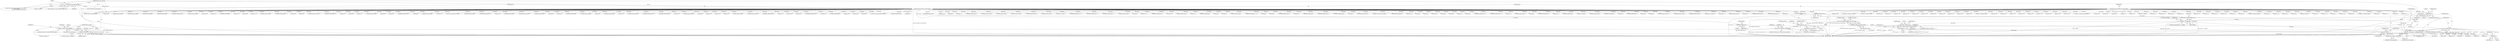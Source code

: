 digraph "0_tcpdump_289c672020280529fd382f3502efab7100d638ec@pointer" {
"1002892" [label="(Call,obj_tptr + 1)"];
"1002902" [label="(Call,obj_tptr+=*(obj_tptr+1))"];
"1002875" [label="(Call,*(obj_tptr+1) < 2)"];
"1002865" [label="(Call,obj_tlen < *(obj_tptr+1))"];
"1002838" [label="(Call,obj_tlen >= 2 + padbytes)"];
"1002896" [label="(Call,obj_tlen-=*(obj_tptr+1))"];
"1002831" [label="(Call,obj_tlen-=4)"];
"1002808" [label="(Call,obj_tlen < 4)"];
"1000318" [label="(Call,obj_tlen=rsvp_obj_len-sizeof(struct rsvp_object_header))"];
"1000320" [label="(Call,rsvp_obj_len-sizeof(struct rsvp_object_header))"];
"1000299" [label="(Call,tlen < rsvp_obj_len)"];
"1000170" [label="(Call,tlen>=sizeof(struct rsvp_object_header))"];
"1000148" [label="(MethodParameterIn,u_int tlen)"];
"1000213" [label="(Call,rsvp_obj_len < sizeof(struct rsvp_object_header))"];
"1000197" [label="(Call,rsvp_obj_len % 4)"];
"1000185" [label="(Call,rsvp_obj_len=EXTRACT_16BITS(rsvp_obj_header->length))"];
"1000187" [label="(Call,EXTRACT_16BITS(rsvp_obj_header->length))"];
"1002814" [label="(Call,padbytes = EXTRACT_16BITS(obj_tptr+2))"];
"1002816" [label="(Call,EXTRACT_16BITS(obj_tptr+2))"];
"1000312" [label="(Call,obj_tptr=tptr+sizeof(struct rsvp_object_header))"];
"1000182" [label="(Call,(const struct rsvp_object_header *)tptr)"];
"1000146" [label="(MethodParameterIn,const u_char *tptr)"];
"1002834" [label="(Call,obj_tptr+=4)"];
"1002828" [label="(Call,EXTRACT_16BITS(obj_tptr))"];
"1001105" [label="(Call,obj_tptr + 4)"];
"1002896" [label="(Call,obj_tlen-=*(obj_tptr+1))"];
"1000328" [label="(Identifier,tptr)"];
"1000212" [label="(ControlStructure,if(rsvp_obj_len < sizeof(struct rsvp_object_header)))"];
"1001829" [label="(Call,EXTRACT_32BITS(obj_tptr+4))"];
"1002255" [label="(Call,obj_tlen < 40)"];
"1003213" [label="(Call,EXTRACT_32BITS(obj_tptr+4))"];
"1002298" [label="(Call,obj_tlen < 8)"];
"1001141" [label="(Call,obj_tptr+8)"];
"1002897" [label="(Identifier,obj_tlen)"];
"1002865" [label="(Call,obj_tlen < *(obj_tptr+1))"];
"1000665" [label="(Call,obj_tlen < sizeof(struct in_addr))"];
"1000895" [label="(Call,obj_tlen < 20)"];
"1001050" [label="(Call,obj_tlen >= 4)"];
"1002723" [label="(Call,obj_tptr+=8)"];
"1002835" [label="(Identifier,obj_tptr)"];
"1001683" [label="(Call,obj_tlen < 4)"];
"1002572" [label="(Call,obj_tlen >= 8)"];
"1002923" [label="(Call,obj_tlen < 8)"];
"1000532" [label="(Call,ipaddr_string(ndo, obj_tptr))"];
"1002864" [label="(ControlStructure,if (obj_tlen < *(obj_tptr+1)))"];
"1000909" [label="(Call,ip6addr_string(ndo, obj_tptr))"];
"1000326" [label="(Call,ND_TTEST2(*tptr, rsvp_obj_len))"];
"1001998" [label="(Call,EXTRACT_32BITS(obj_tptr))"];
"1002618" [label="(Call,EXTRACT_32BITS(obj_tptr))"];
"1002866" [label="(Identifier,obj_tlen)"];
"1003300" [label="(Call,obj_tlen < 16)"];
"1001219" [label="(Call,EXTRACT_16BITS(obj_tptr + 4))"];
"1001012" [label="(Call,ipaddr_string(ndo, obj_tptr))"];
"1002046" [label="(Call,obj_tptr+=4)"];
"1002480" [label="(Call,obj_tlen < 16)"];
"1003357" [label="(Call,tptr + sizeof(struct rsvp_object_header))"];
"1000447" [label="(Call,obj_tlen < 36)"];
"1002902" [label="(Call,obj_tptr+=*(obj_tptr+1))"];
"1001321" [label="(Call,obj_tptr + 1)"];
"1000793" [label="(Call,EXTRACT_32BITS(obj_tptr))"];
"1000197" [label="(Call,rsvp_obj_len % 4)"];
"1003373" [label="(Literal,0)"];
"1002827" [label="(Block,)"];
"1002840" [label="(Call,2 + padbytes)"];
"1000180" [label="(Call,rsvp_obj_header = (const struct rsvp_object_header *)tptr)"];
"1000998" [label="(Call,obj_tlen < 16)"];
"1002940" [label="(Call,obj_tptr + 1)"];
"1002837" [label="(ControlStructure,while(obj_tlen >= 2 + padbytes))"];
"1002814" [label="(Call,padbytes = EXTRACT_16BITS(obj_tptr+2))"];
"1002877" [label="(Call,obj_tptr+1)"];
"1000148" [label="(MethodParameterIn,u_int tlen)"];
"1001843" [label="(Call,obj_tptr+8)"];
"1001847" [label="(Call,obj_tptr + 12)"];
"1002984" [label="(Call,obj_tlen < sizeof(struct rsvp_obj_integrity_t))"];
"1002312" [label="(Call,ipaddr_string(ndo, obj_tptr))"];
"1000171" [label="(Identifier,tlen)"];
"1000172" [label="(Call,sizeof(struct rsvp_object_header))"];
"1002899" [label="(Call,obj_tptr+1)"];
"1002817" [label="(Call,obj_tptr+2)"];
"1003163" [label="(Call,obj_tlen < 4)"];
"1001176" [label="(Call,EXTRACT_16BITS(obj_tptr + 2))"];
"1001275" [label="(Call,obj_tptr+1)"];
"1001644" [label="(Call,obj_tptr+2)"];
"1002640" [label="(Call,obj_tlen < 8)"];
"1001788" [label="(Call,ip6addr_string(ndo, obj_tptr + 4))"];
"1002833" [label="(Literal,4)"];
"1000733" [label="(Call,obj_tlen >= 4)"];
"1001576" [label="(Call,obj_tlen < 4)"];
"1001126" [label="(Call,EXTRACT_16BITS(obj_tptr + 6))"];
"1000968" [label="(Call,obj_tlen < 8)"];
"1001885" [label="(Call,obj_tlen+=subobj_len)"];
"1002891" [label="(Call,*(obj_tptr + 1))"];
"1000824" [label="(Call,obj_tlen < 4)"];
"1003339" [label="(Call,print_unknown_data(ndo, obj_tptr, \"\n\t    \", obj_tlen))"];
"1001127" [label="(Call,obj_tptr + 6)"];
"1001410" [label="(Call,obj_tptr+6)"];
"1002908" [label="(ControlStructure,break;)"];
"1002805" [label="(Block,)"];
"1000213" [label="(Call,rsvp_obj_len < sizeof(struct rsvp_object_header))"];
"1000186" [label="(Identifier,rsvp_obj_len)"];
"1000318" [label="(Call,obj_tlen=rsvp_obj_len-sizeof(struct rsvp_object_header))"];
"1001472" [label="(Call,obj_tptr + 4)"];
"1000196" [label="(ControlStructure,if(rsvp_obj_len % 4))"];
"1002269" [label="(Call,ip6addr_string(ndo, obj_tptr))"];
"1000925" [label="(Call,obj_tlen < 40)"];
"1001207" [label="(Call,obj_tptr+4)"];
"1002822" [label="(Identifier,ndo)"];
"1001283" [label="(Call,obj_tptr+2)"];
"1000394" [label="(Call,obj_tlen < 20)"];
"1000300" [label="(Identifier,tlen)"];
"1000187" [label="(Call,EXTRACT_16BITS(rsvp_obj_header->length))"];
"1001286" [label="(Call,EXTRACT_16BITS(obj_tptr + 2))"];
"1001375" [label="(Call,obj_tptr+6)"];
"1000642" [label="(Call,ip6addr_string(ndo, obj_tptr))"];
"1001790" [label="(Call,obj_tptr + 4)"];
"1002379" [label="(Call,(const struct rsvp_obj_frr_t *)obj_tptr)"];
"1001160" [label="(Call,obj_tlen < 12)"];
"1000408" [label="(Call,ip6addr_string(ndo, obj_tptr))"];
"1002830" [label="(Identifier,padbytes)"];
"1002939" [label="(Call,EXTRACT_24BITS(obj_tptr + 1))"];
"1001065" [label="(Call,obj_tptr + 2)"];
"1001699" [label="(Call,EXTRACT_16BITS(obj_tptr))"];
"1001403" [label="(Call,ipaddr_string(ndo, obj_tptr+2))"];
"1002884" [label="(Call,print_unknown_data(ndo, obj_tptr + 2, \"\n\t\t\", *(obj_tptr + 1) - 2))"];
"1002876" [label="(Call,*(obj_tptr+1))"];
"1000361" [label="(Call,ipaddr_string(ndo, obj_tptr))"];
"1001190" [label="(Call,obj_tptr+4)"];
"1000215" [label="(Call,sizeof(struct rsvp_object_header))"];
"1002730" [label="(Call,obj_tlen < 20)"];
"1001094" [label="(Call,obj_tptr + 2)"];
"1003172" [label="(Call,EXTRACT_16BITS(obj_tptr))"];
"1000214" [label="(Identifier,rsvp_obj_len)"];
"1001957" [label="(Call,ip6addr_string(ndo, obj_tptr))"];
"1000199" [label="(Literal,4)"];
"1000170" [label="(Call,tlen>=sizeof(struct rsvp_object_header))"];
"1003355" [label="(Call,print_unknown_data(ndo, tptr + sizeof(struct rsvp_object_header), \"\n\t    \", /* FIXME indentation */\n                               rsvp_obj_len - sizeof(struct rsvp_object_header)))"];
"1000298" [label="(ControlStructure,if(tlen < rsvp_obj_len))"];
"1002880" [label="(Literal,2)"];
"1001460" [label="(Call,obj_tptr+3)"];
"1002756" [label="(Call,ip6addr_string(ndo, obj_tptr))"];
"1003218" [label="(Call,obj_tptr + 8)"];
"1000939" [label="(Call,ip6addr_string(ndo, obj_tptr))"];
"1001093" [label="(Call,EXTRACT_16BITS(obj_tptr + 2))"];
"1001842" [label="(Call,EXTRACT_32BITS(obj_tptr+8))"];
"1001287" [label="(Call,obj_tptr + 2)"];
"1000177" [label="(Identifier,tptr)"];
"1002905" [label="(Call,obj_tptr+1)"];
"1001500" [label="(Call,obj_tlen < 8)"];
"1002209" [label="(Call,ip6addr_string(ndo, obj_tptr))"];
"1001636" [label="(Call,obj_tptr+1)"];
"1002165" [label="(Call,obj_tlen < 20)"];
"1002829" [label="(Identifier,obj_tptr)"];
"1000483" [label="(Call,obj_tlen < 26)"];
"1001869" [label="(Call,obj_tptr + 4)"];
"1001769" [label="(Call,obj_tptr + 4)"];
"1002946" [label="(Call,obj_tptr+=4)"];
"1003288" [label="(Call,ipaddr_string(ndo, obj_tptr))"];
"1000755" [label="(Call,obj_tlen < 4)"];
"1002839" [label="(Identifier,obj_tlen)"];
"1000461" [label="(Call,ip6addr_string(ndo, obj_tptr))"];
"1001907" [label="(Call,obj_tlen < 8)"];
"1001120" [label="(Call,EXTRACT_16BITS(obj_tptr+4))"];
"1001417" [label="(Call,obj_tptr + 7)"];
"1003224" [label="(Call,obj_tptr+=12)"];
"1001071" [label="(Call,obj_tptr+=4)"];
"1003217" [label="(Call,EXTRACT_32BITS(obj_tptr + 8))"];
"1001220" [label="(Call,obj_tptr + 4)"];
"1000768" [label="(Call,EXTRACT_32BITS(obj_tptr))"];
"1001293" [label="(Call,obj_tptr+=4)"];
"1000693" [label="(Call,obj_tlen < sizeof(struct in6_addr))"];
"1000236" [label="(Identifier,ndo)"];
"1002892" [label="(Call,obj_tptr + 1)"];
"1003127" [label="(Call,obj_tlen < 4)"];
"1003199" [label="(Call,obj_tlen < 12)"];
"1000321" [label="(Identifier,rsvp_obj_len)"];
"1003232" [label="(Call,obj_tptr+=4)"];
"1002649" [label="(Call,obj_tptr+5)"];
"1002995" [label="(Call,(const struct rsvp_obj_integrity_t *)obj_tptr)"];
"1002886" [label="(Call,obj_tptr + 2)"];
"1002239" [label="(Call,ipaddr_string(ndo, obj_tptr))"];
"1002739" [label="(Call,obj_tptr+17)"];
"1000679" [label="(Call,ipaddr_string(ndo, obj_tptr))"];
"1003398" [label="(MethodReturn,RET)"];
"1002868" [label="(Call,obj_tptr+1)"];
"1001154" [label="(Call,obj_tptr+=12)"];
"1001585" [label="(Call,obj_tptr+3)"];
"1002904" [label="(Call,*(obj_tptr+1))"];
"1002874" [label="(ControlStructure,if (*(obj_tptr+1) < 2))"];
"1002846" [label="(Identifier,ndo)"];
"1001943" [label="(Call,obj_tlen < 20)"];
"1003229" [label="(Call,obj_tlen-=4)"];
"1001475" [label="(Call,obj_tlen-=*(obj_tptr+1))"];
"1000314" [label="(Call,tptr+sizeof(struct rsvp_object_header))"];
"1002042" [label="(Call,obj_tptr + 2)"];
"1000185" [label="(Call,rsvp_obj_len=EXTRACT_16BITS(rsvp_obj_header->length))"];
"1001206" [label="(Call,EXTRACT_16BITS(obj_tptr+4))"];
"1002861" [label="(Call,obj_tptr + 1)"];
"1002179" [label="(Call,ip6addr_string(ndo, obj_tptr))"];
"1002808" [label="(Call,obj_tlen < 4)"];
"1002584" [label="(Call,ipaddr_string(ndo, obj_tptr))"];
"1002020" [label="(Call,obj_tlen < 4)"];
"1000322" [label="(Call,sizeof(struct rsvp_object_header))"];
"1002810" [label="(Literal,4)"];
"1000982" [label="(Call,ipaddr_string(ndo, obj_tptr))"];
"1000312" [label="(Call,obj_tptr=tptr+sizeof(struct rsvp_object_header))"];
"1001836" [label="(Call,EXTRACT_32BITS(obj_tptr+4))"];
"1002342" [label="(Call,ipaddr_string(ndo, obj_tptr))"];
"1002885" [label="(Identifier,ndo)"];
"1001481" [label="(Call,obj_tptr+=*(obj_tptr+1))"];
"1000779" [label="(Call,obj_tlen < 12)"];
"1001846" [label="(Call,EXTRACT_32BITS(obj_tptr + 12))"];
"1000203" [label="(Identifier,ndo)"];
"1001064" [label="(Call,EXTRACT_16BITS(obj_tptr + 2))"];
"1000192" [label="(Identifier,rsvp_obj_ctype)"];
"1002867" [label="(Call,*(obj_tptr+1))"];
"1000347" [label="(Call,obj_tlen < 8)"];
"1001309" [label="(Call,obj_tlen >= 4)"];
"1002041" [label="(Call,EXTRACT_16BITS(obj_tptr + 2))"];
"1000879" [label="(Call,ipaddr_string(ndo, obj_tptr))"];
"1001468" [label="(Call,obj_tptr+3)"];
"1002790" [label="(Call,obj_tlen-=20)"];
"1000628" [label="(Call,obj_tlen < sizeof(struct in6_addr))"];
"1001615" [label="(Call,obj_tptr + 4 + i)"];
"1003369" [label="(Call,tlen-=rsvp_obj_len)"];
"1000841" [label="(Call,EXTRACT_24BITS(obj_tptr+1))"];
"1002828" [label="(Call,EXTRACT_16BITS(obj_tptr))"];
"1002813" [label="(Literal,1)"];
"1002557" [label="(Call,obj_tptr+=16)"];
"1000569" [label="(Call,ipaddr_string(ndo, obj_tptr))"];
"1001648" [label="(Call,obj_tptr + 2)"];
"1003366" [label="(Call,tptr+=rsvp_obj_len)"];
"1002903" [label="(Identifier,obj_tptr)"];
"1000169" [label="(ControlStructure,while(tlen>=sizeof(struct rsvp_object_header)))"];
"1000744" [label="(Call,EXTRACT_32BITS(obj_tptr))"];
"1002894" [label="(Literal,1)"];
"1001656" [label="(Call,obj_tptr+3)"];
"1000146" [label="(MethodParameterIn,const u_char *tptr)"];
"1002720" [label="(Call,obj_tlen-=8)"];
"1003275" [label="(Call,obj_tlen < 4)"];
"1002621" [label="(Call,obj_tlen-=4)"];
"1000198" [label="(Identifier,rsvp_obj_len)"];
"1001484" [label="(Call,obj_tptr+1)"];
"1002149" [label="(Call,ipaddr_string(ndo, obj_tptr))"];
"1001146" [label="(Call,EXTRACT_16BITS(obj_tptr + 10))"];
"1001237" [label="(Call,obj_tlen < 4)"];
"1001837" [label="(Call,obj_tptr+4)"];
"1000301" [label="(Identifier,rsvp_obj_len)"];
"1001405" [label="(Call,obj_tptr+2)"];
"1002744" [label="(Call,EXTRACT_16BITS(obj_tptr+18))"];
"1000319" [label="(Identifier,obj_tlen)"];
"1000850" [label="(Call,obj_tptr+=4)"];
"1001514" [label="(Call,EXTRACT_32BITS(obj_tptr))"];
"1001282" [label="(Call,EXTRACT_16BITS(obj_tptr+2))"];
"1001140" [label="(Call,EXTRACT_16BITS(obj_tptr+8))"];
"1001270" [label="(Call,obj_tptr+1)"];
"1003313" [label="(Call,ip6addr_string(ndo, obj_tptr))"];
"1002838" [label="(Call,obj_tlen >= 2 + padbytes)"];
"1002878" [label="(Identifier,obj_tptr)"];
"1002195" [label="(Call,obj_tlen < 20)"];
"1002387" [label="(Call,obj_tlen < sizeof(struct rsvp_obj_frr_t))"];
"1000220" [label="(Identifier,ndo)"];
"1002473" [label="(Call,obj_tptr+=sizeof(struct rsvp_obj_frr_t))"];
"1002654" [label="(Call,EXTRACT_16BITS(obj_tptr+6))"];
"1002745" [label="(Call,obj_tptr+18)"];
"1000188" [label="(Call,rsvp_obj_header->length)"];
"1000600" [label="(Call,obj_tlen < sizeof(struct in_addr))"];
"1001446" [label="(Call,obj_tptr+2)"];
"1002843" [label="(Block,)"];
"1001664" [label="(Call,obj_tptr+3)"];
"1002793" [label="(Call,obj_tptr+=20)"];
"1000299" [label="(Call,tlen < rsvp_obj_len)"];
"1003214" [label="(Call,obj_tptr+4)"];
"1002883" [label="(Literal,1)"];
"1001197" [label="(Call,obj_tptr+8)"];
"1002815" [label="(Identifier,padbytes)"];
"1000313" [label="(Identifier,obj_tptr)"];
"1000182" [label="(Call,(const struct rsvp_object_header *)tptr)"];
"1000842" [label="(Call,obj_tptr+1)"];
"1001478" [label="(Call,obj_tptr+1)"];
"1002875" [label="(Call,*(obj_tptr+1) < 2)"];
"1002832" [label="(Identifier,obj_tlen)"];
"1000865" [label="(Call,obj_tlen < 8)"];
"1001985" [label="(Call,obj_tlen < 4)"];
"1001077" [label="(Call,obj_tlen < 12)"];
"1001868" [label="(Call,EXTRACT_32BITS(obj_tptr + 4))"];
"1002836" [label="(Literal,4)"];
"1001471" [label="(Call,EXTRACT_32BITS(obj_tptr + 4))"];
"1002809" [label="(Identifier,obj_tlen)"];
"1001177" [label="(Call,obj_tptr + 2)"];
"1002807" [label="(ControlStructure,if (obj_tlen < 4))"];
"1000518" [label="(Call,obj_tlen < 12)"];
"1002666" [label="(Call,ipaddr_string(ndo, obj_tptr))"];
"1001121" [label="(Call,obj_tptr+4)"];
"1001189" [label="(Call,EXTRACT_32BITS(obj_tptr+4))"];
"1002893" [label="(Identifier,obj_tptr)"];
"1002225" [label="(Call,obj_tlen < 20)"];
"1001147" [label="(Call,obj_tptr + 10)"];
"1000174" [label="(Block,)"];
"1001552" [label="(Call,EXTRACT_32BITS(obj_tptr))"];
"1001882" [label="(Call,obj_tptr+=subobj_len)"];
"1001921" [label="(Call,ipaddr_string(ndo, obj_tptr))"];
"1003143" [label="(Call,EXTRACT_32BITS(obj_tptr))"];
"1002328" [label="(Call,obj_tlen < 16)"];
"1002655" [label="(Call,obj_tptr+6)"];
"1000497" [label="(Call,EXTRACT_32BITS(obj_tptr))"];
"1002898" [label="(Call,*(obj_tptr+1))"];
"1002135" [label="(Call,obj_tlen < 8)"];
"1001451" [label="(Call,obj_tptr+2)"];
"1001830" [label="(Call,obj_tptr+4)"];
"1000184" [label="(Identifier,tptr)"];
"1001538" [label="(Call,obj_tlen < 8)"];
"1001767" [label="(Call,ipaddr_string(ndo, obj_tptr + 4))"];
"1002831" [label="(Call,obj_tlen-=4)"];
"1000707" [label="(Call,ip6addr_string(ndo, obj_tptr))"];
"1001196" [label="(Call,EXTRACT_32BITS(obj_tptr+8))"];
"1001659" [label="(Call,obj_tptr+=4+*(obj_tptr+3))"];
"1000320" [label="(Call,rsvp_obj_len-sizeof(struct rsvp_object_header))"];
"1002834" [label="(Call,obj_tptr+=4)"];
"1001231" [label="(Call,obj_tptr+=12)"];
"1000614" [label="(Call,ipaddr_string(ndo, obj_tptr))"];
"1000555" [label="(Call,obj_tlen < 12)"];
"1000305" [label="(Identifier,ndo)"];
"1002873" [label="(Literal,1)"];
"1002816" [label="(Call,EXTRACT_16BITS(obj_tptr+2))"];
"1002892" -> "1002891"  [label="AST: "];
"1002892" -> "1002894"  [label="CFG: "];
"1002893" -> "1002892"  [label="AST: "];
"1002894" -> "1002892"  [label="AST: "];
"1002891" -> "1002892"  [label="CFG: "];
"1002902" -> "1002892"  [label="DDG: obj_tptr"];
"1002834" -> "1002892"  [label="DDG: obj_tptr"];
"1002902" -> "1002843"  [label="AST: "];
"1002902" -> "1002904"  [label="CFG: "];
"1002903" -> "1002902"  [label="AST: "];
"1002904" -> "1002902"  [label="AST: "];
"1002839" -> "1002902"  [label="CFG: "];
"1002902" -> "1003398"  [label="DDG: obj_tptr"];
"1002902" -> "1003398"  [label="DDG: *(obj_tptr+1)"];
"1002902" -> "1002861"  [label="DDG: obj_tptr"];
"1002902" -> "1002868"  [label="DDG: obj_tptr"];
"1002902" -> "1002877"  [label="DDG: obj_tptr"];
"1002902" -> "1002884"  [label="DDG: obj_tptr"];
"1002902" -> "1002886"  [label="DDG: obj_tptr"];
"1002902" -> "1002899"  [label="DDG: obj_tptr"];
"1002875" -> "1002902"  [label="DDG: *(obj_tptr+1)"];
"1002834" -> "1002902"  [label="DDG: obj_tptr"];
"1002902" -> "1002905"  [label="DDG: obj_tptr"];
"1002875" -> "1002874"  [label="AST: "];
"1002875" -> "1002880"  [label="CFG: "];
"1002876" -> "1002875"  [label="AST: "];
"1002880" -> "1002875"  [label="AST: "];
"1002883" -> "1002875"  [label="CFG: "];
"1002885" -> "1002875"  [label="CFG: "];
"1002875" -> "1003398"  [label="DDG: *(obj_tptr+1)"];
"1002875" -> "1003398"  [label="DDG: *(obj_tptr+1) < 2"];
"1002875" -> "1002865"  [label="DDG: *(obj_tptr+1)"];
"1002865" -> "1002875"  [label="DDG: *(obj_tptr+1)"];
"1002875" -> "1002896"  [label="DDG: *(obj_tptr+1)"];
"1002865" -> "1002864"  [label="AST: "];
"1002865" -> "1002867"  [label="CFG: "];
"1002866" -> "1002865"  [label="AST: "];
"1002867" -> "1002865"  [label="AST: "];
"1002873" -> "1002865"  [label="CFG: "];
"1002878" -> "1002865"  [label="CFG: "];
"1002865" -> "1003398"  [label="DDG: *(obj_tptr+1)"];
"1002865" -> "1003398"  [label="DDG: obj_tlen < *(obj_tptr+1)"];
"1002865" -> "1003398"  [label="DDG: obj_tlen"];
"1002838" -> "1002865"  [label="DDG: obj_tlen"];
"1002865" -> "1002896"  [label="DDG: obj_tlen"];
"1002838" -> "1002837"  [label="AST: "];
"1002838" -> "1002840"  [label="CFG: "];
"1002839" -> "1002838"  [label="AST: "];
"1002840" -> "1002838"  [label="AST: "];
"1002846" -> "1002838"  [label="CFG: "];
"1002908" -> "1002838"  [label="CFG: "];
"1002838" -> "1003398"  [label="DDG: 2 + padbytes"];
"1002838" -> "1003398"  [label="DDG: obj_tlen"];
"1002838" -> "1003398"  [label="DDG: obj_tlen >= 2 + padbytes"];
"1002896" -> "1002838"  [label="DDG: obj_tlen"];
"1002831" -> "1002838"  [label="DDG: obj_tlen"];
"1002814" -> "1002838"  [label="DDG: padbytes"];
"1002896" -> "1002843"  [label="AST: "];
"1002896" -> "1002898"  [label="CFG: "];
"1002897" -> "1002896"  [label="AST: "];
"1002898" -> "1002896"  [label="AST: "];
"1002903" -> "1002896"  [label="CFG: "];
"1002831" -> "1002805"  [label="AST: "];
"1002831" -> "1002833"  [label="CFG: "];
"1002832" -> "1002831"  [label="AST: "];
"1002833" -> "1002831"  [label="AST: "];
"1002835" -> "1002831"  [label="CFG: "];
"1002808" -> "1002831"  [label="DDG: obj_tlen"];
"1002808" -> "1002807"  [label="AST: "];
"1002808" -> "1002810"  [label="CFG: "];
"1002809" -> "1002808"  [label="AST: "];
"1002810" -> "1002808"  [label="AST: "];
"1002813" -> "1002808"  [label="CFG: "];
"1002815" -> "1002808"  [label="CFG: "];
"1002808" -> "1003398"  [label="DDG: obj_tlen < 4"];
"1002808" -> "1003398"  [label="DDG: obj_tlen"];
"1000318" -> "1002808"  [label="DDG: obj_tlen"];
"1000318" -> "1000174"  [label="AST: "];
"1000318" -> "1000320"  [label="CFG: "];
"1000319" -> "1000318"  [label="AST: "];
"1000320" -> "1000318"  [label="AST: "];
"1000328" -> "1000318"  [label="CFG: "];
"1000318" -> "1003398"  [label="DDG: obj_tlen"];
"1000318" -> "1003398"  [label="DDG: rsvp_obj_len-sizeof(struct rsvp_object_header)"];
"1000320" -> "1000318"  [label="DDG: rsvp_obj_len"];
"1000318" -> "1000347"  [label="DDG: obj_tlen"];
"1000318" -> "1000394"  [label="DDG: obj_tlen"];
"1000318" -> "1000447"  [label="DDG: obj_tlen"];
"1000318" -> "1000483"  [label="DDG: obj_tlen"];
"1000318" -> "1000518"  [label="DDG: obj_tlen"];
"1000318" -> "1000555"  [label="DDG: obj_tlen"];
"1000318" -> "1000600"  [label="DDG: obj_tlen"];
"1000318" -> "1000628"  [label="DDG: obj_tlen"];
"1000318" -> "1000665"  [label="DDG: obj_tlen"];
"1000318" -> "1000693"  [label="DDG: obj_tlen"];
"1000318" -> "1000733"  [label="DDG: obj_tlen"];
"1000318" -> "1000755"  [label="DDG: obj_tlen"];
"1000318" -> "1000779"  [label="DDG: obj_tlen"];
"1000318" -> "1000824"  [label="DDG: obj_tlen"];
"1000318" -> "1000865"  [label="DDG: obj_tlen"];
"1000318" -> "1000895"  [label="DDG: obj_tlen"];
"1000318" -> "1000925"  [label="DDG: obj_tlen"];
"1000318" -> "1000968"  [label="DDG: obj_tlen"];
"1000318" -> "1000998"  [label="DDG: obj_tlen"];
"1000318" -> "1001050"  [label="DDG: obj_tlen"];
"1000318" -> "1001077"  [label="DDG: obj_tlen"];
"1000318" -> "1001160"  [label="DDG: obj_tlen"];
"1000318" -> "1001237"  [label="DDG: obj_tlen"];
"1000318" -> "1001309"  [label="DDG: obj_tlen"];
"1000318" -> "1001475"  [label="DDG: obj_tlen"];
"1000318" -> "1001500"  [label="DDG: obj_tlen"];
"1000318" -> "1001538"  [label="DDG: obj_tlen"];
"1000318" -> "1001576"  [label="DDG: obj_tlen"];
"1000318" -> "1001683"  [label="DDG: obj_tlen"];
"1000318" -> "1001885"  [label="DDG: obj_tlen"];
"1000318" -> "1001907"  [label="DDG: obj_tlen"];
"1000318" -> "1001943"  [label="DDG: obj_tlen"];
"1000318" -> "1001985"  [label="DDG: obj_tlen"];
"1000318" -> "1002020"  [label="DDG: obj_tlen"];
"1000318" -> "1002135"  [label="DDG: obj_tlen"];
"1000318" -> "1002165"  [label="DDG: obj_tlen"];
"1000318" -> "1002195"  [label="DDG: obj_tlen"];
"1000318" -> "1002225"  [label="DDG: obj_tlen"];
"1000318" -> "1002255"  [label="DDG: obj_tlen"];
"1000318" -> "1002298"  [label="DDG: obj_tlen"];
"1000318" -> "1002328"  [label="DDG: obj_tlen"];
"1000318" -> "1002387"  [label="DDG: obj_tlen"];
"1000318" -> "1002480"  [label="DDG: obj_tlen"];
"1000318" -> "1002572"  [label="DDG: obj_tlen"];
"1000318" -> "1002621"  [label="DDG: obj_tlen"];
"1000318" -> "1002640"  [label="DDG: obj_tlen"];
"1000318" -> "1002720"  [label="DDG: obj_tlen"];
"1000318" -> "1002730"  [label="DDG: obj_tlen"];
"1000318" -> "1002790"  [label="DDG: obj_tlen"];
"1000318" -> "1002923"  [label="DDG: obj_tlen"];
"1000318" -> "1002984"  [label="DDG: obj_tlen"];
"1000318" -> "1003127"  [label="DDG: obj_tlen"];
"1000318" -> "1003163"  [label="DDG: obj_tlen"];
"1000318" -> "1003199"  [label="DDG: obj_tlen"];
"1000318" -> "1003229"  [label="DDG: obj_tlen"];
"1000318" -> "1003275"  [label="DDG: obj_tlen"];
"1000318" -> "1003300"  [label="DDG: obj_tlen"];
"1000318" -> "1003339"  [label="DDG: obj_tlen"];
"1000320" -> "1000322"  [label="CFG: "];
"1000321" -> "1000320"  [label="AST: "];
"1000322" -> "1000320"  [label="AST: "];
"1000299" -> "1000320"  [label="DDG: rsvp_obj_len"];
"1000320" -> "1000326"  [label="DDG: rsvp_obj_len"];
"1000299" -> "1000298"  [label="AST: "];
"1000299" -> "1000301"  [label="CFG: "];
"1000300" -> "1000299"  [label="AST: "];
"1000301" -> "1000299"  [label="AST: "];
"1000305" -> "1000299"  [label="CFG: "];
"1000313" -> "1000299"  [label="CFG: "];
"1000299" -> "1003398"  [label="DDG: tlen < rsvp_obj_len"];
"1000299" -> "1003398"  [label="DDG: rsvp_obj_len"];
"1000299" -> "1003398"  [label="DDG: tlen"];
"1000170" -> "1000299"  [label="DDG: tlen"];
"1000148" -> "1000299"  [label="DDG: tlen"];
"1000213" -> "1000299"  [label="DDG: rsvp_obj_len"];
"1000299" -> "1003369"  [label="DDG: tlen"];
"1000170" -> "1000169"  [label="AST: "];
"1000170" -> "1000172"  [label="CFG: "];
"1000171" -> "1000170"  [label="AST: "];
"1000172" -> "1000170"  [label="AST: "];
"1000177" -> "1000170"  [label="CFG: "];
"1003373" -> "1000170"  [label="CFG: "];
"1000170" -> "1003398"  [label="DDG: tlen"];
"1000170" -> "1003398"  [label="DDG: tlen>=sizeof(struct rsvp_object_header)"];
"1000148" -> "1000170"  [label="DDG: tlen"];
"1000148" -> "1000142"  [label="AST: "];
"1000148" -> "1003398"  [label="DDG: tlen"];
"1000148" -> "1003369"  [label="DDG: tlen"];
"1000213" -> "1000212"  [label="AST: "];
"1000213" -> "1000215"  [label="CFG: "];
"1000214" -> "1000213"  [label="AST: "];
"1000215" -> "1000213"  [label="AST: "];
"1000220" -> "1000213"  [label="CFG: "];
"1000236" -> "1000213"  [label="CFG: "];
"1000213" -> "1003398"  [label="DDG: rsvp_obj_len"];
"1000213" -> "1003398"  [label="DDG: rsvp_obj_len < sizeof(struct rsvp_object_header)"];
"1000197" -> "1000213"  [label="DDG: rsvp_obj_len"];
"1000197" -> "1000196"  [label="AST: "];
"1000197" -> "1000199"  [label="CFG: "];
"1000198" -> "1000197"  [label="AST: "];
"1000199" -> "1000197"  [label="AST: "];
"1000203" -> "1000197"  [label="CFG: "];
"1000214" -> "1000197"  [label="CFG: "];
"1000197" -> "1003398"  [label="DDG: rsvp_obj_len % 4"];
"1000197" -> "1003398"  [label="DDG: rsvp_obj_len"];
"1000185" -> "1000197"  [label="DDG: rsvp_obj_len"];
"1000185" -> "1000174"  [label="AST: "];
"1000185" -> "1000187"  [label="CFG: "];
"1000186" -> "1000185"  [label="AST: "];
"1000187" -> "1000185"  [label="AST: "];
"1000192" -> "1000185"  [label="CFG: "];
"1000185" -> "1003398"  [label="DDG: EXTRACT_16BITS(rsvp_obj_header->length)"];
"1000187" -> "1000185"  [label="DDG: rsvp_obj_header->length"];
"1000187" -> "1000188"  [label="CFG: "];
"1000188" -> "1000187"  [label="AST: "];
"1000187" -> "1003398"  [label="DDG: rsvp_obj_header->length"];
"1002814" -> "1002805"  [label="AST: "];
"1002814" -> "1002816"  [label="CFG: "];
"1002815" -> "1002814"  [label="AST: "];
"1002816" -> "1002814"  [label="AST: "];
"1002822" -> "1002814"  [label="CFG: "];
"1002814" -> "1003398"  [label="DDG: EXTRACT_16BITS(obj_tptr+2)"];
"1002816" -> "1002814"  [label="DDG: obj_tptr+2"];
"1002814" -> "1002840"  [label="DDG: padbytes"];
"1002816" -> "1002817"  [label="CFG: "];
"1002817" -> "1002816"  [label="AST: "];
"1002816" -> "1003398"  [label="DDG: obj_tptr+2"];
"1000312" -> "1002816"  [label="DDG: obj_tptr"];
"1000312" -> "1000174"  [label="AST: "];
"1000312" -> "1000314"  [label="CFG: "];
"1000313" -> "1000312"  [label="AST: "];
"1000314" -> "1000312"  [label="AST: "];
"1000319" -> "1000312"  [label="CFG: "];
"1000312" -> "1003398"  [label="DDG: obj_tptr"];
"1000312" -> "1003398"  [label="DDG: tptr+sizeof(struct rsvp_object_header)"];
"1000182" -> "1000312"  [label="DDG: tptr"];
"1000146" -> "1000312"  [label="DDG: tptr"];
"1000312" -> "1000361"  [label="DDG: obj_tptr"];
"1000312" -> "1000408"  [label="DDG: obj_tptr"];
"1000312" -> "1000461"  [label="DDG: obj_tptr"];
"1000312" -> "1000497"  [label="DDG: obj_tptr"];
"1000312" -> "1000532"  [label="DDG: obj_tptr"];
"1000312" -> "1000569"  [label="DDG: obj_tptr"];
"1000312" -> "1000614"  [label="DDG: obj_tptr"];
"1000312" -> "1000642"  [label="DDG: obj_tptr"];
"1000312" -> "1000679"  [label="DDG: obj_tptr"];
"1000312" -> "1000707"  [label="DDG: obj_tptr"];
"1000312" -> "1000744"  [label="DDG: obj_tptr"];
"1000312" -> "1000768"  [label="DDG: obj_tptr"];
"1000312" -> "1000793"  [label="DDG: obj_tptr"];
"1000312" -> "1000841"  [label="DDG: obj_tptr"];
"1000312" -> "1000842"  [label="DDG: obj_tptr"];
"1000312" -> "1000850"  [label="DDG: obj_tptr"];
"1000312" -> "1000879"  [label="DDG: obj_tptr"];
"1000312" -> "1000909"  [label="DDG: obj_tptr"];
"1000312" -> "1000939"  [label="DDG: obj_tptr"];
"1000312" -> "1000982"  [label="DDG: obj_tptr"];
"1000312" -> "1001012"  [label="DDG: obj_tptr"];
"1000312" -> "1001064"  [label="DDG: obj_tptr"];
"1000312" -> "1001065"  [label="DDG: obj_tptr"];
"1000312" -> "1001071"  [label="DDG: obj_tptr"];
"1000312" -> "1001093"  [label="DDG: obj_tptr"];
"1000312" -> "1001094"  [label="DDG: obj_tptr"];
"1000312" -> "1001105"  [label="DDG: obj_tptr"];
"1000312" -> "1001120"  [label="DDG: obj_tptr"];
"1000312" -> "1001121"  [label="DDG: obj_tptr"];
"1000312" -> "1001126"  [label="DDG: obj_tptr"];
"1000312" -> "1001127"  [label="DDG: obj_tptr"];
"1000312" -> "1001140"  [label="DDG: obj_tptr"];
"1000312" -> "1001141"  [label="DDG: obj_tptr"];
"1000312" -> "1001146"  [label="DDG: obj_tptr"];
"1000312" -> "1001147"  [label="DDG: obj_tptr"];
"1000312" -> "1001154"  [label="DDG: obj_tptr"];
"1000312" -> "1001176"  [label="DDG: obj_tptr"];
"1000312" -> "1001177"  [label="DDG: obj_tptr"];
"1000312" -> "1001189"  [label="DDG: obj_tptr"];
"1000312" -> "1001190"  [label="DDG: obj_tptr"];
"1000312" -> "1001196"  [label="DDG: obj_tptr"];
"1000312" -> "1001197"  [label="DDG: obj_tptr"];
"1000312" -> "1001206"  [label="DDG: obj_tptr"];
"1000312" -> "1001207"  [label="DDG: obj_tptr"];
"1000312" -> "1001219"  [label="DDG: obj_tptr"];
"1000312" -> "1001220"  [label="DDG: obj_tptr"];
"1000312" -> "1001231"  [label="DDG: obj_tptr"];
"1000312" -> "1001270"  [label="DDG: obj_tptr"];
"1000312" -> "1001275"  [label="DDG: obj_tptr"];
"1000312" -> "1001282"  [label="DDG: obj_tptr"];
"1000312" -> "1001283"  [label="DDG: obj_tptr"];
"1000312" -> "1001286"  [label="DDG: obj_tptr"];
"1000312" -> "1001287"  [label="DDG: obj_tptr"];
"1000312" -> "1001293"  [label="DDG: obj_tptr"];
"1000312" -> "1001321"  [label="DDG: obj_tptr"];
"1000312" -> "1001375"  [label="DDG: obj_tptr"];
"1000312" -> "1001403"  [label="DDG: obj_tptr"];
"1000312" -> "1001405"  [label="DDG: obj_tptr"];
"1000312" -> "1001410"  [label="DDG: obj_tptr"];
"1000312" -> "1001417"  [label="DDG: obj_tptr"];
"1000312" -> "1001446"  [label="DDG: obj_tptr"];
"1000312" -> "1001451"  [label="DDG: obj_tptr"];
"1000312" -> "1001460"  [label="DDG: obj_tptr"];
"1000312" -> "1001468"  [label="DDG: obj_tptr"];
"1000312" -> "1001471"  [label="DDG: obj_tptr"];
"1000312" -> "1001472"  [label="DDG: obj_tptr"];
"1000312" -> "1001478"  [label="DDG: obj_tptr"];
"1000312" -> "1001481"  [label="DDG: obj_tptr"];
"1000312" -> "1001484"  [label="DDG: obj_tptr"];
"1000312" -> "1001514"  [label="DDG: obj_tptr"];
"1000312" -> "1001552"  [label="DDG: obj_tptr"];
"1000312" -> "1001585"  [label="DDG: obj_tptr"];
"1000312" -> "1001615"  [label="DDG: obj_tptr"];
"1000312" -> "1001636"  [label="DDG: obj_tptr"];
"1000312" -> "1001644"  [label="DDG: obj_tptr"];
"1000312" -> "1001648"  [label="DDG: obj_tptr"];
"1000312" -> "1001656"  [label="DDG: obj_tptr"];
"1000312" -> "1001659"  [label="DDG: obj_tptr"];
"1000312" -> "1001664"  [label="DDG: obj_tptr"];
"1000312" -> "1001699"  [label="DDG: obj_tptr"];
"1000312" -> "1001767"  [label="DDG: obj_tptr"];
"1000312" -> "1001769"  [label="DDG: obj_tptr"];
"1000312" -> "1001788"  [label="DDG: obj_tptr"];
"1000312" -> "1001790"  [label="DDG: obj_tptr"];
"1000312" -> "1001829"  [label="DDG: obj_tptr"];
"1000312" -> "1001830"  [label="DDG: obj_tptr"];
"1000312" -> "1001836"  [label="DDG: obj_tptr"];
"1000312" -> "1001837"  [label="DDG: obj_tptr"];
"1000312" -> "1001842"  [label="DDG: obj_tptr"];
"1000312" -> "1001843"  [label="DDG: obj_tptr"];
"1000312" -> "1001846"  [label="DDG: obj_tptr"];
"1000312" -> "1001847"  [label="DDG: obj_tptr"];
"1000312" -> "1001868"  [label="DDG: obj_tptr"];
"1000312" -> "1001869"  [label="DDG: obj_tptr"];
"1000312" -> "1001882"  [label="DDG: obj_tptr"];
"1000312" -> "1001921"  [label="DDG: obj_tptr"];
"1000312" -> "1001957"  [label="DDG: obj_tptr"];
"1000312" -> "1001998"  [label="DDG: obj_tptr"];
"1000312" -> "1002041"  [label="DDG: obj_tptr"];
"1000312" -> "1002042"  [label="DDG: obj_tptr"];
"1000312" -> "1002046"  [label="DDG: obj_tptr"];
"1000312" -> "1002149"  [label="DDG: obj_tptr"];
"1000312" -> "1002179"  [label="DDG: obj_tptr"];
"1000312" -> "1002209"  [label="DDG: obj_tptr"];
"1000312" -> "1002239"  [label="DDG: obj_tptr"];
"1000312" -> "1002269"  [label="DDG: obj_tptr"];
"1000312" -> "1002312"  [label="DDG: obj_tptr"];
"1000312" -> "1002342"  [label="DDG: obj_tptr"];
"1000312" -> "1002379"  [label="DDG: obj_tptr"];
"1000312" -> "1002473"  [label="DDG: obj_tptr"];
"1000312" -> "1002557"  [label="DDG: obj_tptr"];
"1000312" -> "1002584"  [label="DDG: obj_tptr"];
"1000312" -> "1002618"  [label="DDG: obj_tptr"];
"1000312" -> "1002649"  [label="DDG: obj_tptr"];
"1000312" -> "1002654"  [label="DDG: obj_tptr"];
"1000312" -> "1002655"  [label="DDG: obj_tptr"];
"1000312" -> "1002666"  [label="DDG: obj_tptr"];
"1000312" -> "1002723"  [label="DDG: obj_tptr"];
"1000312" -> "1002739"  [label="DDG: obj_tptr"];
"1000312" -> "1002744"  [label="DDG: obj_tptr"];
"1000312" -> "1002745"  [label="DDG: obj_tptr"];
"1000312" -> "1002756"  [label="DDG: obj_tptr"];
"1000312" -> "1002793"  [label="DDG: obj_tptr"];
"1000312" -> "1002817"  [label="DDG: obj_tptr"];
"1000312" -> "1002828"  [label="DDG: obj_tptr"];
"1000312" -> "1002939"  [label="DDG: obj_tptr"];
"1000312" -> "1002940"  [label="DDG: obj_tptr"];
"1000312" -> "1002946"  [label="DDG: obj_tptr"];
"1000312" -> "1002995"  [label="DDG: obj_tptr"];
"1000312" -> "1003143"  [label="DDG: obj_tptr"];
"1000312" -> "1003172"  [label="DDG: obj_tptr"];
"1000312" -> "1003213"  [label="DDG: obj_tptr"];
"1000312" -> "1003214"  [label="DDG: obj_tptr"];
"1000312" -> "1003217"  [label="DDG: obj_tptr"];
"1000312" -> "1003218"  [label="DDG: obj_tptr"];
"1000312" -> "1003224"  [label="DDG: obj_tptr"];
"1000312" -> "1003232"  [label="DDG: obj_tptr"];
"1000312" -> "1003288"  [label="DDG: obj_tptr"];
"1000312" -> "1003313"  [label="DDG: obj_tptr"];
"1000312" -> "1003339"  [label="DDG: obj_tptr"];
"1000182" -> "1000180"  [label="AST: "];
"1000182" -> "1000184"  [label="CFG: "];
"1000183" -> "1000182"  [label="AST: "];
"1000184" -> "1000182"  [label="AST: "];
"1000180" -> "1000182"  [label="CFG: "];
"1000182" -> "1003398"  [label="DDG: tptr"];
"1000182" -> "1000180"  [label="DDG: tptr"];
"1000146" -> "1000182"  [label="DDG: tptr"];
"1000182" -> "1000314"  [label="DDG: tptr"];
"1000182" -> "1003355"  [label="DDG: tptr"];
"1000182" -> "1003357"  [label="DDG: tptr"];
"1000182" -> "1003366"  [label="DDG: tptr"];
"1000146" -> "1000142"  [label="AST: "];
"1000146" -> "1003398"  [label="DDG: tptr"];
"1000146" -> "1000314"  [label="DDG: tptr"];
"1000146" -> "1003355"  [label="DDG: tptr"];
"1000146" -> "1003357"  [label="DDG: tptr"];
"1000146" -> "1003366"  [label="DDG: tptr"];
"1002834" -> "1002805"  [label="AST: "];
"1002834" -> "1002836"  [label="CFG: "];
"1002835" -> "1002834"  [label="AST: "];
"1002836" -> "1002834"  [label="AST: "];
"1002839" -> "1002834"  [label="CFG: "];
"1002834" -> "1003398"  [label="DDG: obj_tptr"];
"1002828" -> "1002834"  [label="DDG: obj_tptr"];
"1002834" -> "1002861"  [label="DDG: obj_tptr"];
"1002834" -> "1002868"  [label="DDG: obj_tptr"];
"1002834" -> "1002877"  [label="DDG: obj_tptr"];
"1002834" -> "1002884"  [label="DDG: obj_tptr"];
"1002834" -> "1002886"  [label="DDG: obj_tptr"];
"1002834" -> "1002899"  [label="DDG: obj_tptr"];
"1002834" -> "1002905"  [label="DDG: obj_tptr"];
"1002828" -> "1002827"  [label="AST: "];
"1002828" -> "1002829"  [label="CFG: "];
"1002829" -> "1002828"  [label="AST: "];
"1002830" -> "1002828"  [label="CFG: "];
"1002828" -> "1003398"  [label="DDG: EXTRACT_16BITS(obj_tptr)"];
}
